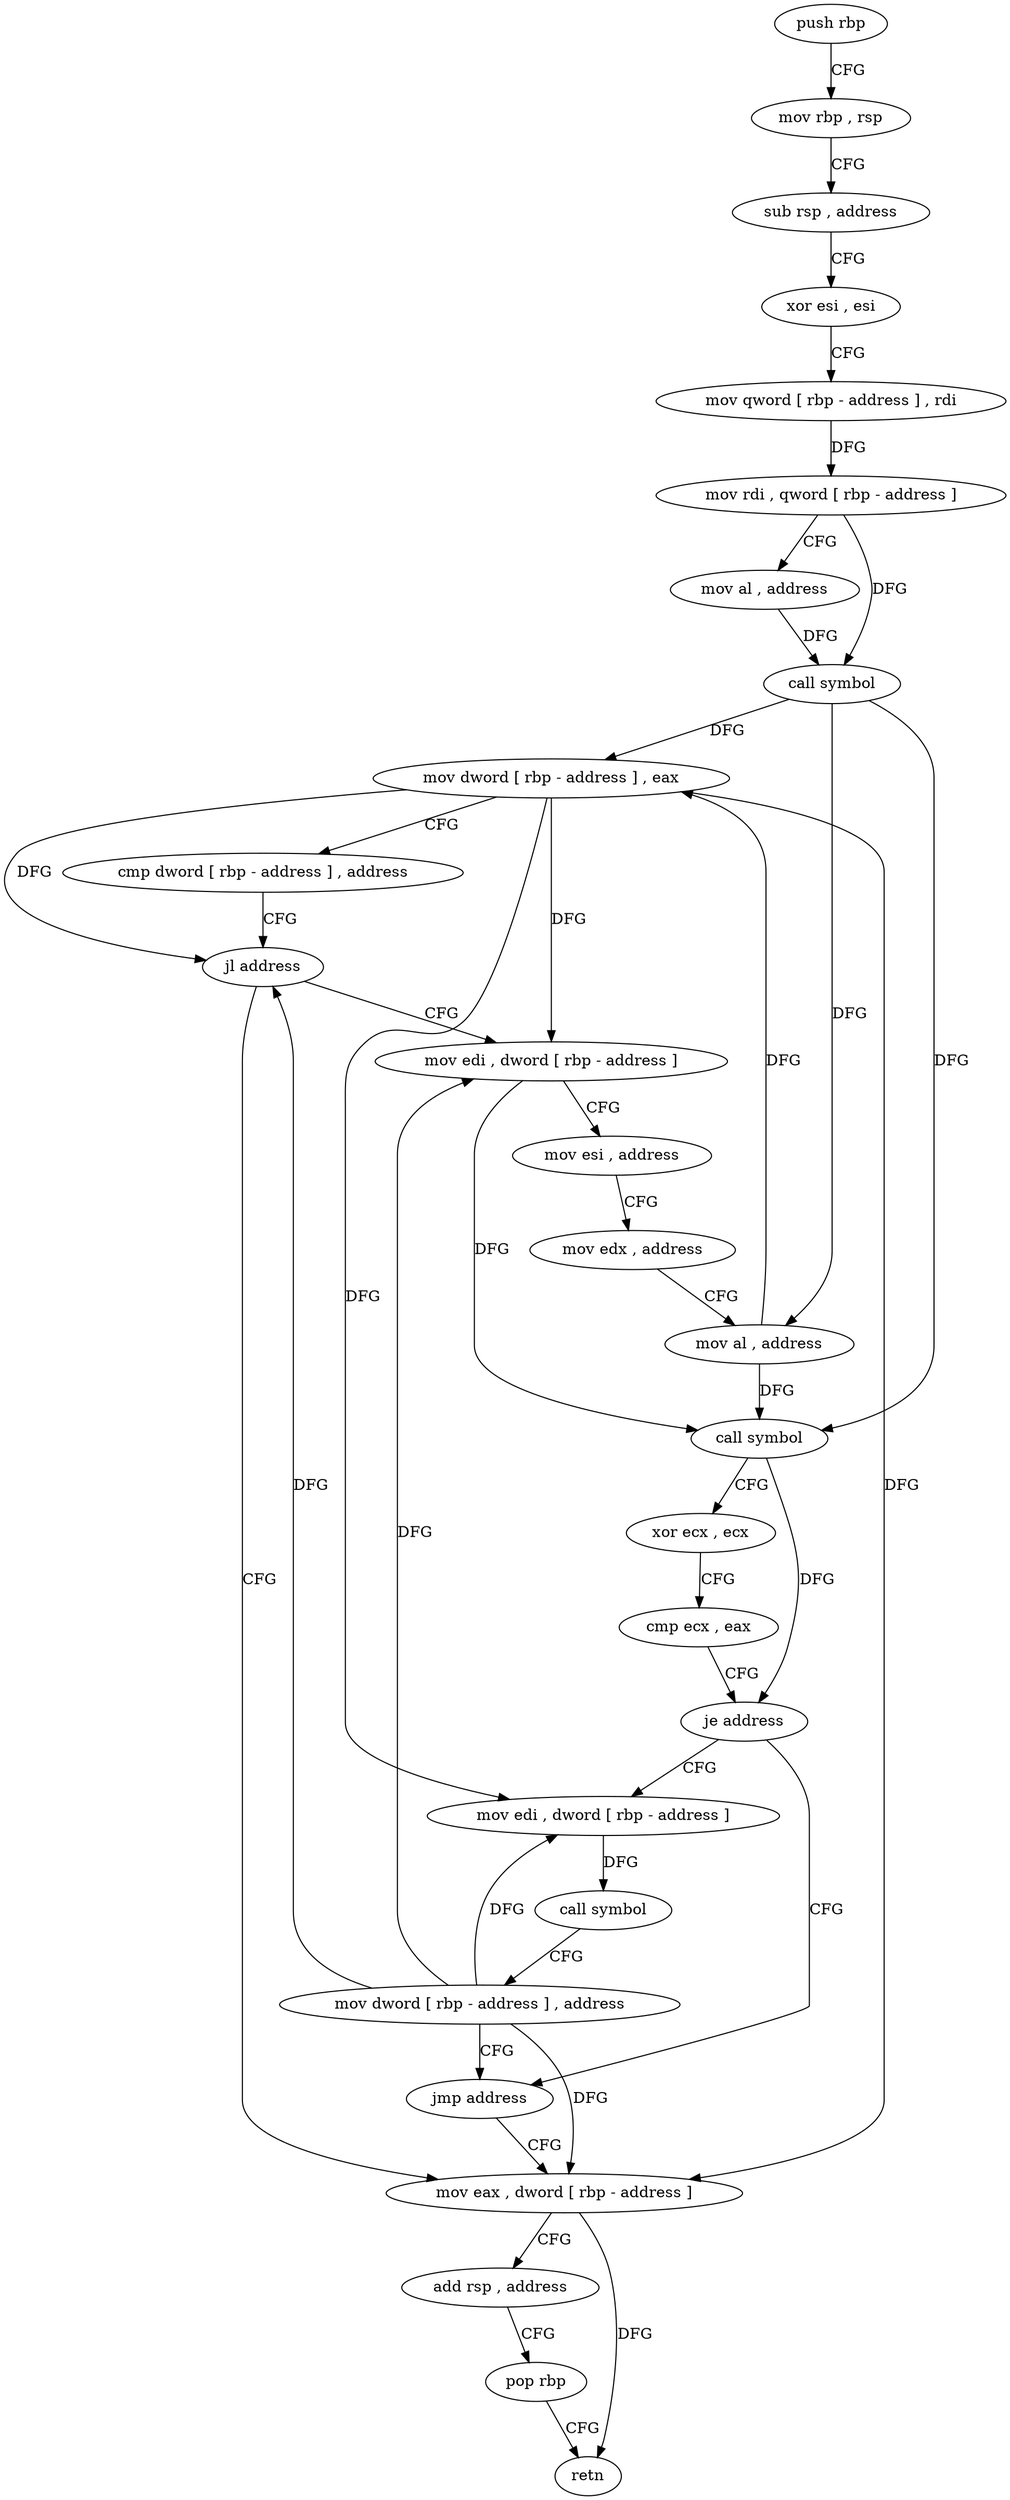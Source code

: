 digraph "func" {
"4207392" [label = "push rbp" ]
"4207393" [label = "mov rbp , rsp" ]
"4207396" [label = "sub rsp , address" ]
"4207400" [label = "xor esi , esi" ]
"4207402" [label = "mov qword [ rbp - address ] , rdi" ]
"4207406" [label = "mov rdi , qword [ rbp - address ]" ]
"4207410" [label = "mov al , address" ]
"4207412" [label = "call symbol" ]
"4207417" [label = "mov dword [ rbp - address ] , eax" ]
"4207420" [label = "cmp dword [ rbp - address ] , address" ]
"4207424" [label = "jl address" ]
"4207480" [label = "mov eax , dword [ rbp - address ]" ]
"4207430" [label = "mov edi , dword [ rbp - address ]" ]
"4207483" [label = "add rsp , address" ]
"4207487" [label = "pop rbp" ]
"4207488" [label = "retn" ]
"4207433" [label = "mov esi , address" ]
"4207438" [label = "mov edx , address" ]
"4207443" [label = "mov al , address" ]
"4207445" [label = "call symbol" ]
"4207450" [label = "xor ecx , ecx" ]
"4207452" [label = "cmp ecx , eax" ]
"4207454" [label = "je address" ]
"4207475" [label = "jmp address" ]
"4207460" [label = "mov edi , dword [ rbp - address ]" ]
"4207463" [label = "call symbol" ]
"4207468" [label = "mov dword [ rbp - address ] , address" ]
"4207392" -> "4207393" [ label = "CFG" ]
"4207393" -> "4207396" [ label = "CFG" ]
"4207396" -> "4207400" [ label = "CFG" ]
"4207400" -> "4207402" [ label = "CFG" ]
"4207402" -> "4207406" [ label = "DFG" ]
"4207406" -> "4207410" [ label = "CFG" ]
"4207406" -> "4207412" [ label = "DFG" ]
"4207410" -> "4207412" [ label = "DFG" ]
"4207412" -> "4207417" [ label = "DFG" ]
"4207412" -> "4207443" [ label = "DFG" ]
"4207412" -> "4207445" [ label = "DFG" ]
"4207417" -> "4207420" [ label = "CFG" ]
"4207417" -> "4207424" [ label = "DFG" ]
"4207417" -> "4207480" [ label = "DFG" ]
"4207417" -> "4207430" [ label = "DFG" ]
"4207417" -> "4207460" [ label = "DFG" ]
"4207420" -> "4207424" [ label = "CFG" ]
"4207424" -> "4207480" [ label = "CFG" ]
"4207424" -> "4207430" [ label = "CFG" ]
"4207480" -> "4207483" [ label = "CFG" ]
"4207480" -> "4207488" [ label = "DFG" ]
"4207430" -> "4207433" [ label = "CFG" ]
"4207430" -> "4207445" [ label = "DFG" ]
"4207483" -> "4207487" [ label = "CFG" ]
"4207487" -> "4207488" [ label = "CFG" ]
"4207433" -> "4207438" [ label = "CFG" ]
"4207438" -> "4207443" [ label = "CFG" ]
"4207443" -> "4207445" [ label = "DFG" ]
"4207443" -> "4207417" [ label = "DFG" ]
"4207445" -> "4207450" [ label = "CFG" ]
"4207445" -> "4207454" [ label = "DFG" ]
"4207450" -> "4207452" [ label = "CFG" ]
"4207452" -> "4207454" [ label = "CFG" ]
"4207454" -> "4207475" [ label = "CFG" ]
"4207454" -> "4207460" [ label = "CFG" ]
"4207475" -> "4207480" [ label = "CFG" ]
"4207460" -> "4207463" [ label = "DFG" ]
"4207463" -> "4207468" [ label = "CFG" ]
"4207468" -> "4207475" [ label = "CFG" ]
"4207468" -> "4207424" [ label = "DFG" ]
"4207468" -> "4207480" [ label = "DFG" ]
"4207468" -> "4207430" [ label = "DFG" ]
"4207468" -> "4207460" [ label = "DFG" ]
}
